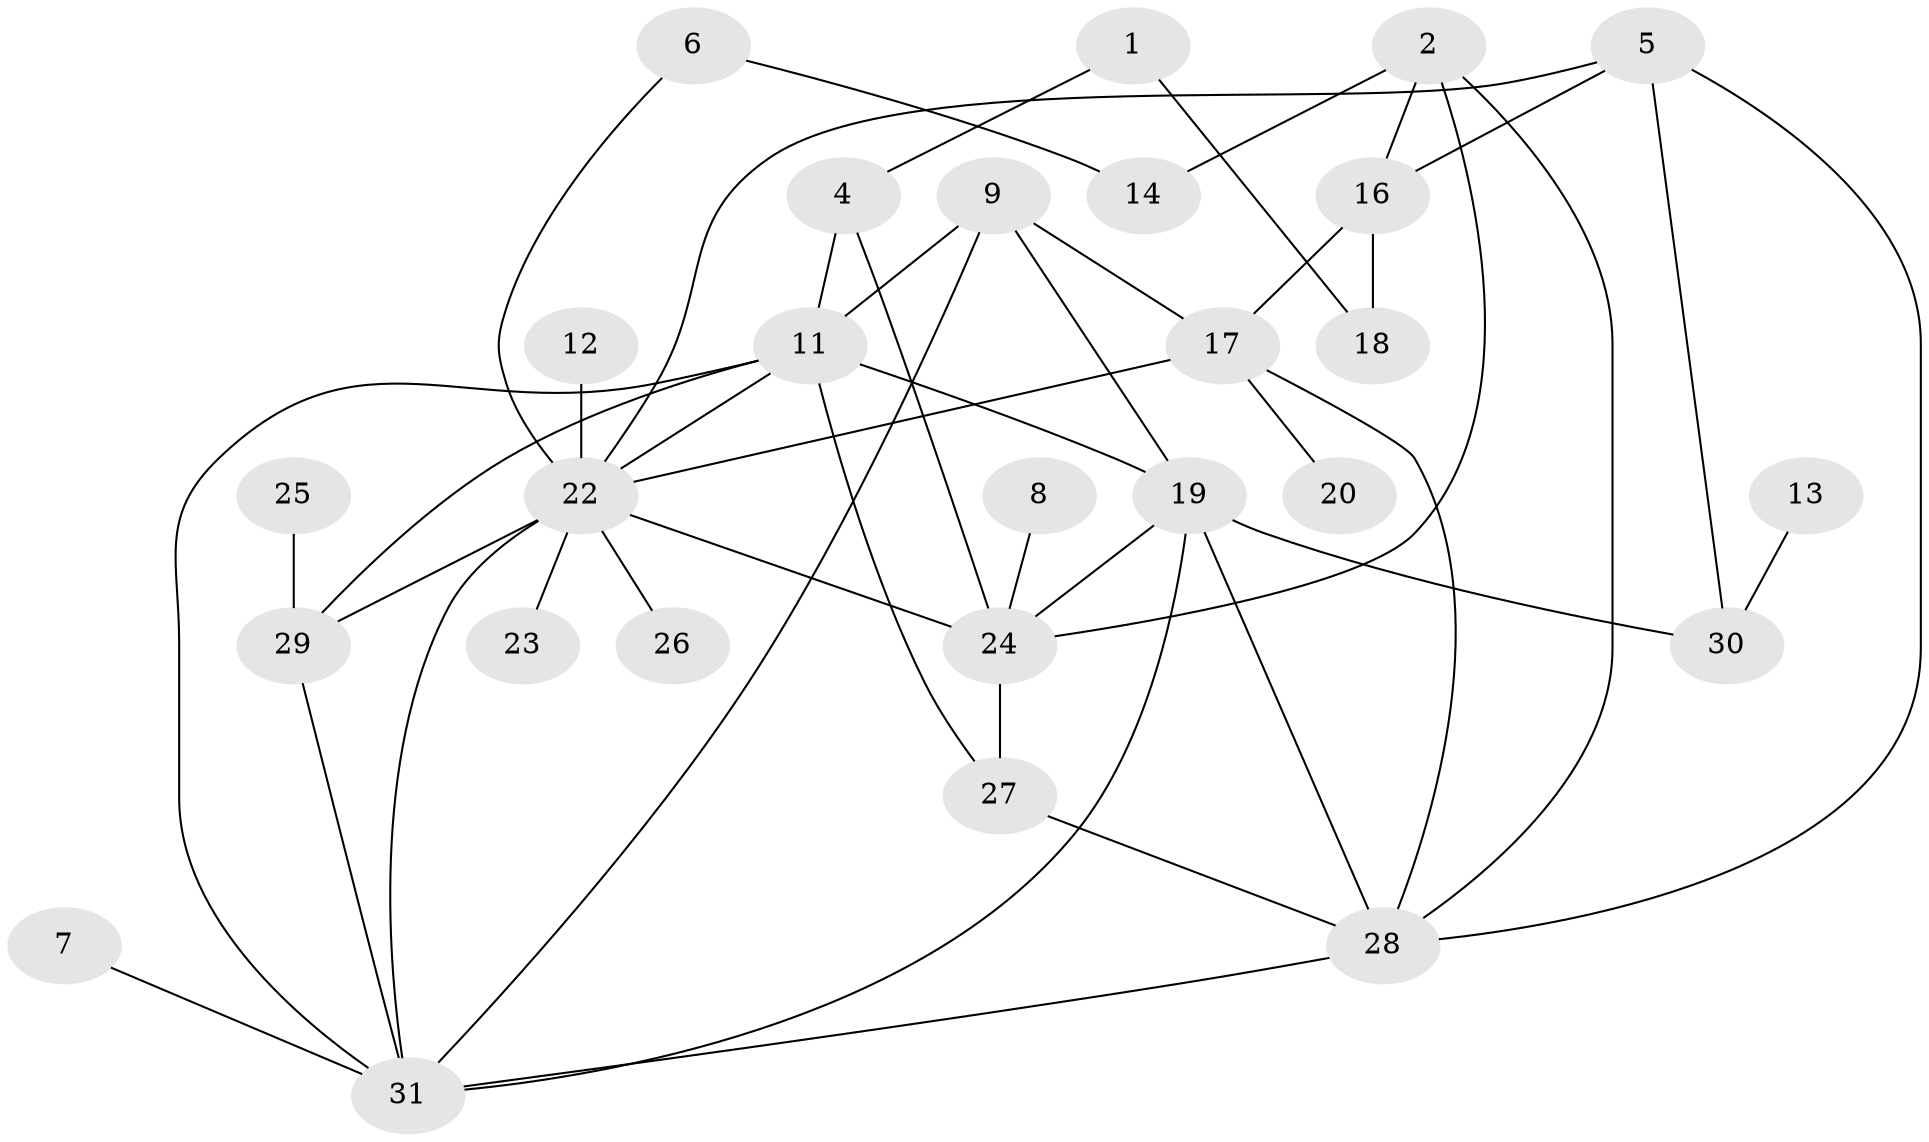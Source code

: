 // original degree distribution, {1: 0.18032786885245902, 4: 0.2459016393442623, 10: 0.01639344262295082, 5: 0.09836065573770492, 2: 0.2786885245901639, 0: 0.06557377049180328, 3: 0.11475409836065574}
// Generated by graph-tools (version 1.1) at 2025/00/03/09/25 03:00:54]
// undirected, 27 vertices, 46 edges
graph export_dot {
graph [start="1"]
  node [color=gray90,style=filled];
  1;
  2;
  4;
  5;
  6;
  7;
  8;
  9;
  11;
  12;
  13;
  14;
  16;
  17;
  18;
  19;
  20;
  22;
  23;
  24;
  25;
  26;
  27;
  28;
  29;
  30;
  31;
  1 -- 4 [weight=1.0];
  1 -- 18 [weight=1.0];
  2 -- 14 [weight=1.0];
  2 -- 16 [weight=1.0];
  2 -- 24 [weight=1.0];
  2 -- 28 [weight=1.0];
  4 -- 11 [weight=1.0];
  4 -- 24 [weight=2.0];
  5 -- 16 [weight=1.0];
  5 -- 22 [weight=1.0];
  5 -- 28 [weight=1.0];
  5 -- 30 [weight=1.0];
  6 -- 14 [weight=1.0];
  6 -- 22 [weight=1.0];
  7 -- 31 [weight=1.0];
  8 -- 24 [weight=1.0];
  9 -- 11 [weight=1.0];
  9 -- 17 [weight=1.0];
  9 -- 19 [weight=1.0];
  9 -- 31 [weight=1.0];
  11 -- 19 [weight=1.0];
  11 -- 22 [weight=1.0];
  11 -- 27 [weight=1.0];
  11 -- 29 [weight=1.0];
  11 -- 31 [weight=1.0];
  12 -- 22 [weight=1.0];
  13 -- 30 [weight=1.0];
  16 -- 17 [weight=2.0];
  16 -- 18 [weight=1.0];
  17 -- 20 [weight=1.0];
  17 -- 22 [weight=1.0];
  17 -- 28 [weight=1.0];
  19 -- 24 [weight=1.0];
  19 -- 28 [weight=1.0];
  19 -- 30 [weight=1.0];
  19 -- 31 [weight=1.0];
  22 -- 23 [weight=1.0];
  22 -- 24 [weight=1.0];
  22 -- 26 [weight=1.0];
  22 -- 29 [weight=2.0];
  22 -- 31 [weight=1.0];
  24 -- 27 [weight=1.0];
  25 -- 29 [weight=1.0];
  27 -- 28 [weight=1.0];
  28 -- 31 [weight=1.0];
  29 -- 31 [weight=1.0];
}

